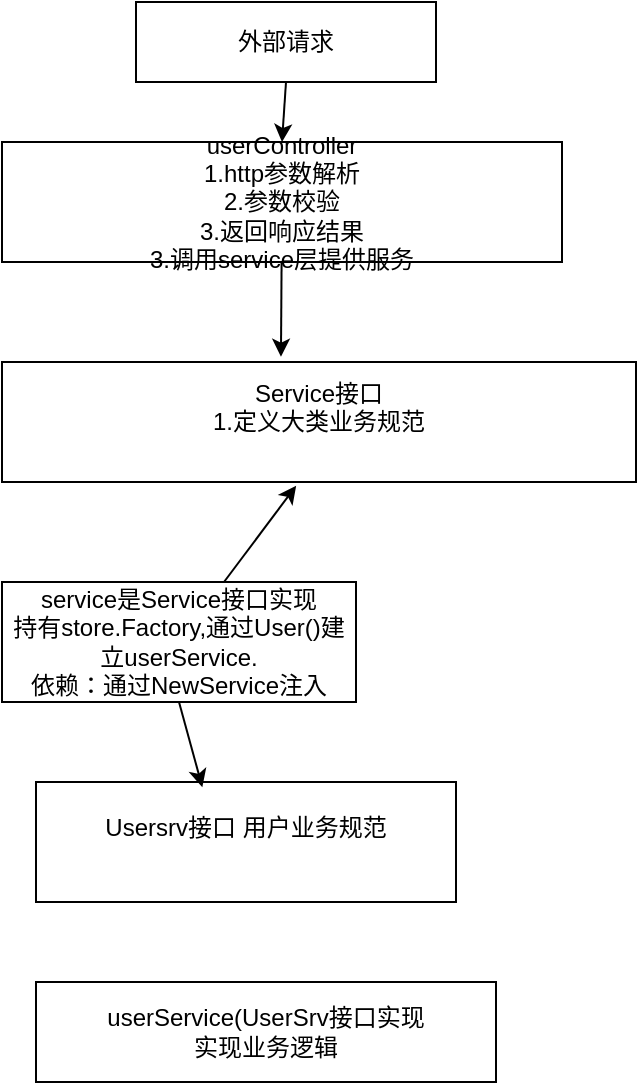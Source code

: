 <mxfile>
    <diagram id="mx85yH-HHNL1EZkZtxiU" name="第 1 页">
        <mxGraphModel dx="481" dy="344" grid="1" gridSize="10" guides="1" tooltips="1" connect="1" arrows="1" fold="1" page="1" pageScale="1" pageWidth="827" pageHeight="1169" math="0" shadow="0">
            <root>
                <mxCell id="0"/>
                <mxCell id="1" parent="0"/>
                <mxCell id="71" style="edgeStyle=none;html=1;exitX=0.5;exitY=1;exitDx=0;exitDy=0;entryX=0.5;entryY=0;entryDx=0;entryDy=0;" edge="1" parent="1" source="68" target="69">
                    <mxGeometry relative="1" as="geometry"/>
                </mxCell>
                <mxCell id="68" value="外部请求" style="rounded=0;whiteSpace=wrap;html=1;" vertex="1" parent="1">
                    <mxGeometry x="200" y="70" width="150" height="40" as="geometry"/>
                </mxCell>
                <mxCell id="69" value="userController&lt;div&gt;1.http参数解析&lt;/div&gt;&lt;div&gt;2.参数校验&lt;/div&gt;&lt;div&gt;3.返回响应结果&lt;/div&gt;&lt;div&gt;3.调用service层提供服务&lt;/div&gt;" style="rounded=0;whiteSpace=wrap;html=1;" vertex="1" parent="1">
                    <mxGeometry x="133" y="140" width="280" height="60" as="geometry"/>
                </mxCell>
                <mxCell id="72" value="Service接口&lt;div&gt;1.定义大类业务规范&lt;/div&gt;&lt;div&gt;&lt;br&gt;&lt;/div&gt;" style="rounded=0;whiteSpace=wrap;html=1;" vertex="1" parent="1">
                    <mxGeometry x="133" y="250" width="317" height="60" as="geometry"/>
                </mxCell>
                <mxCell id="73" style="edgeStyle=none;html=1;entryX=0.44;entryY=-0.044;entryDx=0;entryDy=0;entryPerimeter=0;" edge="1" parent="1" source="69" target="72">
                    <mxGeometry relative="1" as="geometry"/>
                </mxCell>
                <mxCell id="74" value="service是Service接口实现&lt;div&gt;持有store.Factory,通过User()建立userService.&lt;/div&gt;&lt;div&gt;依赖：通过NewService注入&lt;/div&gt;" style="rounded=0;whiteSpace=wrap;html=1;" vertex="1" parent="1">
                    <mxGeometry x="133" y="360" width="177" height="60" as="geometry"/>
                </mxCell>
                <mxCell id="75" style="edgeStyle=none;html=1;entryX=0.464;entryY=1.031;entryDx=0;entryDy=0;entryPerimeter=0;" edge="1" parent="1" source="74" target="72">
                    <mxGeometry relative="1" as="geometry"/>
                </mxCell>
                <mxCell id="76" value="Usersrv接口 用户业务规范&lt;div&gt;&lt;br&gt;&lt;/div&gt;" style="rounded=0;whiteSpace=wrap;html=1;" vertex="1" parent="1">
                    <mxGeometry x="150" y="460" width="210" height="60" as="geometry"/>
                </mxCell>
                <mxCell id="77" style="edgeStyle=none;html=1;exitX=0.5;exitY=1;exitDx=0;exitDy=0;entryX=0.396;entryY=0.043;entryDx=0;entryDy=0;entryPerimeter=0;" edge="1" parent="1" source="74" target="76">
                    <mxGeometry relative="1" as="geometry"/>
                </mxCell>
                <mxCell id="78" value="userService(UserSrv接口实现&lt;div&gt;实现业务逻辑&lt;/div&gt;" style="rounded=0;whiteSpace=wrap;html=1;" vertex="1" parent="1">
                    <mxGeometry x="150" y="560" width="230" height="50" as="geometry"/>
                </mxCell>
            </root>
        </mxGraphModel>
    </diagram>
</mxfile>